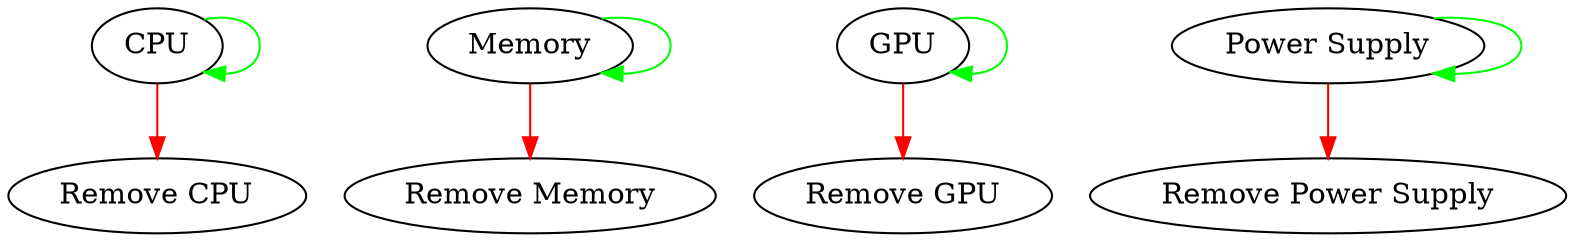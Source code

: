 digraph taskGraph {
"CPU" -> "CPU" [color=green];
"CPU" -> "Remove CPU" [color=red];
"Memory" -> "Memory" [color=green];
"Memory" -> "Remove Memory" [color=red];
"GPU" -> "GPU" [color=green];
"GPU" -> "Remove GPU" [color=red];
"Power Supply" -> "Power Supply" [color=green];
"Power Supply" -> "Remove Power Supply" [color=red];
}
